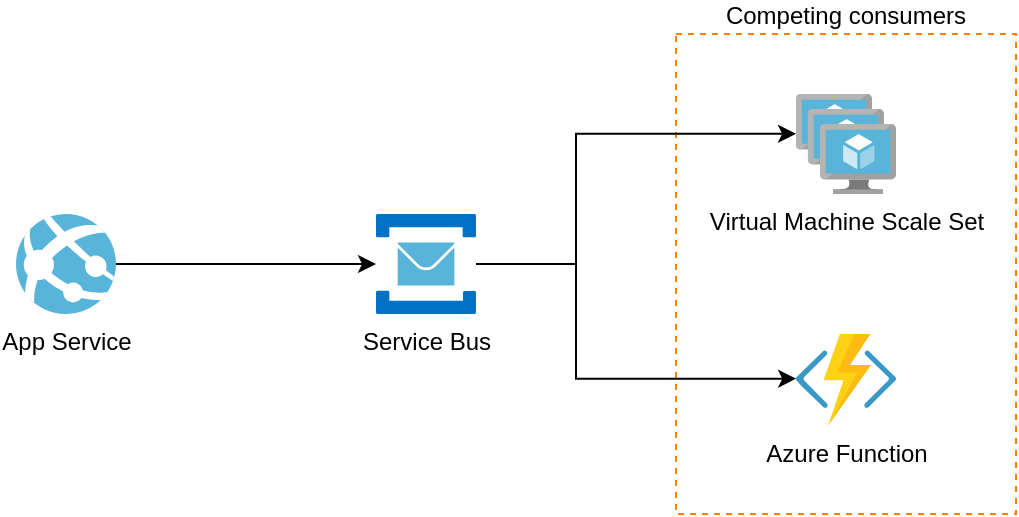 <mxfile version="12.1.0" type="device" pages="1"><diagram id="WI9T0HZ2pTsCkuznbFz-" name="Page-1"><mxGraphModel dx="670" dy="360" grid="1" gridSize="10" guides="1" tooltips="1" connect="1" arrows="1" fold="1" page="1" pageScale="1" pageWidth="1169" pageHeight="827" math="0" shadow="0"><root><mxCell id="0"/><mxCell id="1" parent="0"/><mxCell id="vLkaBIinBeXvrR8m-NUi-5" value="Competing consumers" style="rounded=0;whiteSpace=wrap;html=1;fillColor=none;dashed=1;verticalAlign=bottom;labelPosition=center;verticalLabelPosition=top;align=center;strokeColor=#FF8000;" vertex="1" parent="1"><mxGeometry x="550" y="60" width="170" height="240" as="geometry"/></mxCell><mxCell id="vLkaBIinBeXvrR8m-NUi-8" style="edgeStyle=orthogonalEdgeStyle;rounded=0;orthogonalLoop=1;jettySize=auto;html=1;entryX=0.353;entryY=0.208;entryDx=0;entryDy=0;entryPerimeter=0;fontColor=#FF8000;" edge="1" parent="1" source="vLkaBIinBeXvrR8m-NUi-1" target="vLkaBIinBeXvrR8m-NUi-5"><mxGeometry relative="1" as="geometry"/></mxCell><mxCell id="vLkaBIinBeXvrR8m-NUi-9" style="edgeStyle=orthogonalEdgeStyle;rounded=0;orthogonalLoop=1;jettySize=auto;html=1;entryX=0.002;entryY=0.486;entryDx=0;entryDy=0;entryPerimeter=0;fontColor=#FF8000;" edge="1" parent="1" source="vLkaBIinBeXvrR8m-NUi-1" target="vLkaBIinBeXvrR8m-NUi-4"><mxGeometry relative="1" as="geometry"><Array as="points"><mxPoint x="500" y="175"/><mxPoint x="500" y="232"/></Array></mxGeometry></mxCell><mxCell id="vLkaBIinBeXvrR8m-NUi-1" value="Service Bus" style="aspect=fixed;html=1;points=[];align=center;image;fontSize=12;image=img/lib/mscae/Service_Bus.svg;" vertex="1" parent="1"><mxGeometry x="400" y="150" width="50" height="50" as="geometry"/></mxCell><mxCell id="vLkaBIinBeXvrR8m-NUi-7" style="edgeStyle=orthogonalEdgeStyle;rounded=0;orthogonalLoop=1;jettySize=auto;html=1;entryX=0;entryY=0.5;entryDx=0;entryDy=0;entryPerimeter=0;fontColor=#FF8000;" edge="1" parent="1" source="vLkaBIinBeXvrR8m-NUi-2" target="vLkaBIinBeXvrR8m-NUi-1"><mxGeometry relative="1" as="geometry"/></mxCell><mxCell id="vLkaBIinBeXvrR8m-NUi-2" value="App Service" style="aspect=fixed;html=1;points=[];align=center;image;fontSize=12;image=img/lib/mscae/App_Services.svg;" vertex="1" parent="1"><mxGeometry x="220" y="150" width="50" height="50" as="geometry"/></mxCell><mxCell id="vLkaBIinBeXvrR8m-NUi-3" value="Virtual Machine Scale Set" style="aspect=fixed;html=1;points=[];align=center;image;fontSize=12;image=img/lib/mscae/VM_Scale_Set.svg;" vertex="1" parent="1"><mxGeometry x="610" y="90" width="50" height="50" as="geometry"/></mxCell><mxCell id="vLkaBIinBeXvrR8m-NUi-4" value="Azure Function" style="aspect=fixed;html=1;points=[];align=center;image;fontSize=12;image=img/lib/mscae/Functions.svg;" vertex="1" parent="1"><mxGeometry x="610" y="210" width="50" height="46" as="geometry"/></mxCell></root></mxGraphModel></diagram></mxfile>